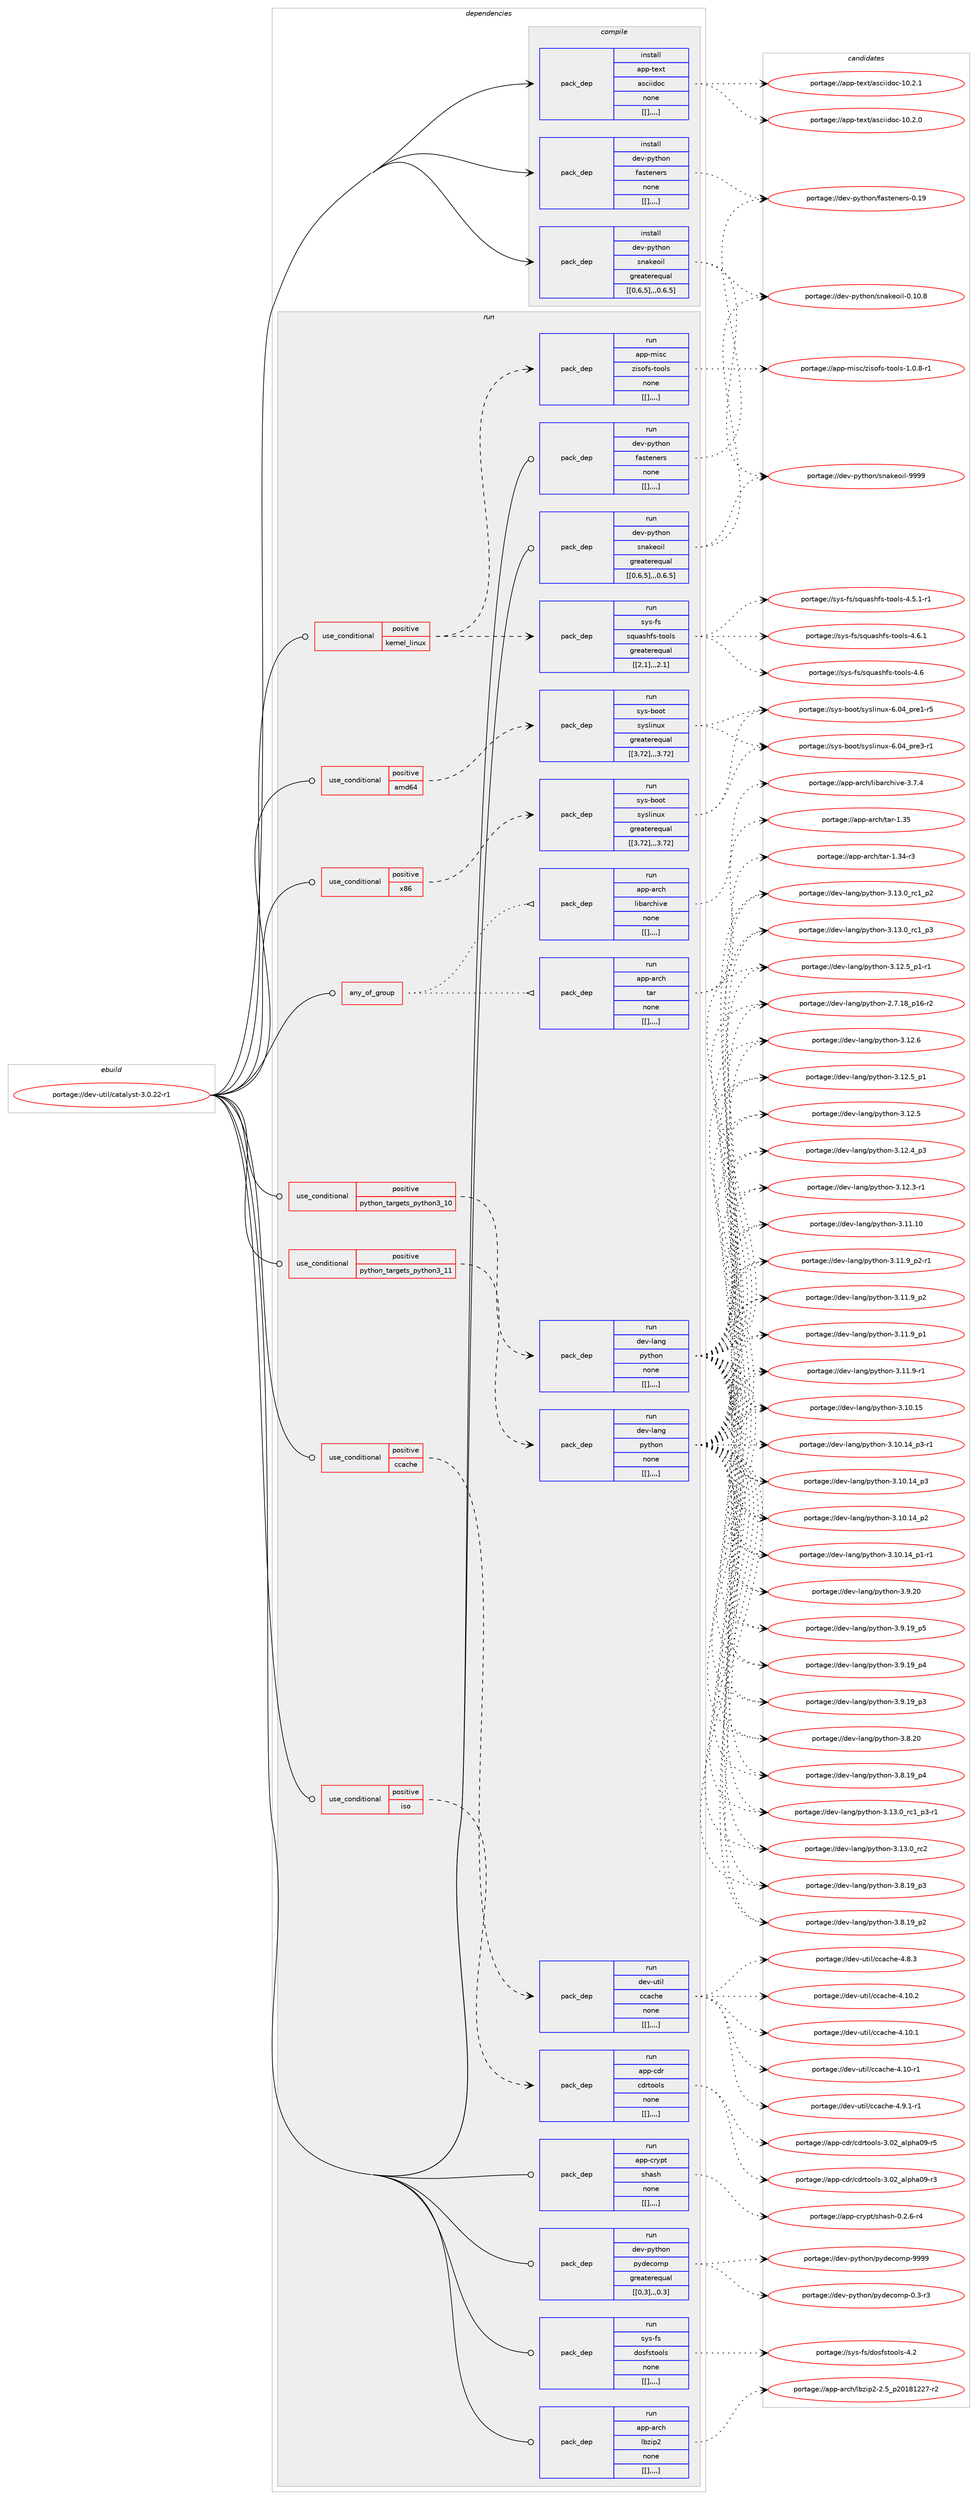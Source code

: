 digraph prolog {

# *************
# Graph options
# *************

newrank=true;
concentrate=true;
compound=true;
graph [rankdir=LR,fontname=Helvetica,fontsize=10,ranksep=1.5];#, ranksep=2.5, nodesep=0.2];
edge  [arrowhead=vee];
node  [fontname=Helvetica,fontsize=10];

# **********
# The ebuild
# **********

subgraph cluster_leftcol {
color=gray;
label=<<i>ebuild</i>>;
id [label="portage://dev-util/catalyst-3.0.22-r1", color=red, width=4, href="../dev-util/catalyst-3.0.22-r1.svg"];
}

# ****************
# The dependencies
# ****************

subgraph cluster_midcol {
color=gray;
label=<<i>dependencies</i>>;
subgraph cluster_compile {
fillcolor="#eeeeee";
style=filled;
label=<<i>compile</i>>;
subgraph pack152633 {
dependency215246 [label=<<TABLE BORDER="0" CELLBORDER="1" CELLSPACING="0" CELLPADDING="4" WIDTH="220"><TR><TD ROWSPAN="6" CELLPADDING="30">pack_dep</TD></TR><TR><TD WIDTH="110">install</TD></TR><TR><TD>app-text</TD></TR><TR><TD>asciidoc</TD></TR><TR><TD>none</TD></TR><TR><TD>[[],,,,]</TD></TR></TABLE>>, shape=none, color=blue];
}
id:e -> dependency215246:w [weight=20,style="solid",arrowhead="vee"];
subgraph pack152634 {
dependency215247 [label=<<TABLE BORDER="0" CELLBORDER="1" CELLSPACING="0" CELLPADDING="4" WIDTH="220"><TR><TD ROWSPAN="6" CELLPADDING="30">pack_dep</TD></TR><TR><TD WIDTH="110">install</TD></TR><TR><TD>dev-python</TD></TR><TR><TD>fasteners</TD></TR><TR><TD>none</TD></TR><TR><TD>[[],,,,]</TD></TR></TABLE>>, shape=none, color=blue];
}
id:e -> dependency215247:w [weight=20,style="solid",arrowhead="vee"];
subgraph pack152635 {
dependency215248 [label=<<TABLE BORDER="0" CELLBORDER="1" CELLSPACING="0" CELLPADDING="4" WIDTH="220"><TR><TD ROWSPAN="6" CELLPADDING="30">pack_dep</TD></TR><TR><TD WIDTH="110">install</TD></TR><TR><TD>dev-python</TD></TR><TR><TD>snakeoil</TD></TR><TR><TD>greaterequal</TD></TR><TR><TD>[[0,6,5],,,0.6.5]</TD></TR></TABLE>>, shape=none, color=blue];
}
id:e -> dependency215248:w [weight=20,style="solid",arrowhead="vee"];
}
subgraph cluster_compileandrun {
fillcolor="#eeeeee";
style=filled;
label=<<i>compile and run</i>>;
}
subgraph cluster_run {
fillcolor="#eeeeee";
style=filled;
label=<<i>run</i>>;
subgraph any1244 {
dependency215249 [label=<<TABLE BORDER="0" CELLBORDER="1" CELLSPACING="0" CELLPADDING="4"><TR><TD CELLPADDING="10">any_of_group</TD></TR></TABLE>>, shape=none, color=red];subgraph pack152636 {
dependency215250 [label=<<TABLE BORDER="0" CELLBORDER="1" CELLSPACING="0" CELLPADDING="4" WIDTH="220"><TR><TD ROWSPAN="6" CELLPADDING="30">pack_dep</TD></TR><TR><TD WIDTH="110">run</TD></TR><TR><TD>app-arch</TD></TR><TR><TD>tar</TD></TR><TR><TD>none</TD></TR><TR><TD>[[],,,,]</TD></TR></TABLE>>, shape=none, color=blue];
}
dependency215249:e -> dependency215250:w [weight=20,style="dotted",arrowhead="oinv"];
subgraph pack152637 {
dependency215251 [label=<<TABLE BORDER="0" CELLBORDER="1" CELLSPACING="0" CELLPADDING="4" WIDTH="220"><TR><TD ROWSPAN="6" CELLPADDING="30">pack_dep</TD></TR><TR><TD WIDTH="110">run</TD></TR><TR><TD>app-arch</TD></TR><TR><TD>libarchive</TD></TR><TR><TD>none</TD></TR><TR><TD>[[],,,,]</TD></TR></TABLE>>, shape=none, color=blue];
}
dependency215249:e -> dependency215251:w [weight=20,style="dotted",arrowhead="oinv"];
}
id:e -> dependency215249:w [weight=20,style="solid",arrowhead="odot"];
subgraph cond61219 {
dependency215252 [label=<<TABLE BORDER="0" CELLBORDER="1" CELLSPACING="0" CELLPADDING="4"><TR><TD ROWSPAN="3" CELLPADDING="10">use_conditional</TD></TR><TR><TD>positive</TD></TR><TR><TD>amd64</TD></TR></TABLE>>, shape=none, color=red];
subgraph pack152638 {
dependency215253 [label=<<TABLE BORDER="0" CELLBORDER="1" CELLSPACING="0" CELLPADDING="4" WIDTH="220"><TR><TD ROWSPAN="6" CELLPADDING="30">pack_dep</TD></TR><TR><TD WIDTH="110">run</TD></TR><TR><TD>sys-boot</TD></TR><TR><TD>syslinux</TD></TR><TR><TD>greaterequal</TD></TR><TR><TD>[[3,72],,,3.72]</TD></TR></TABLE>>, shape=none, color=blue];
}
dependency215252:e -> dependency215253:w [weight=20,style="dashed",arrowhead="vee"];
}
id:e -> dependency215252:w [weight=20,style="solid",arrowhead="odot"];
subgraph cond61220 {
dependency215254 [label=<<TABLE BORDER="0" CELLBORDER="1" CELLSPACING="0" CELLPADDING="4"><TR><TD ROWSPAN="3" CELLPADDING="10">use_conditional</TD></TR><TR><TD>positive</TD></TR><TR><TD>ccache</TD></TR></TABLE>>, shape=none, color=red];
subgraph pack152639 {
dependency215255 [label=<<TABLE BORDER="0" CELLBORDER="1" CELLSPACING="0" CELLPADDING="4" WIDTH="220"><TR><TD ROWSPAN="6" CELLPADDING="30">pack_dep</TD></TR><TR><TD WIDTH="110">run</TD></TR><TR><TD>dev-util</TD></TR><TR><TD>ccache</TD></TR><TR><TD>none</TD></TR><TR><TD>[[],,,,]</TD></TR></TABLE>>, shape=none, color=blue];
}
dependency215254:e -> dependency215255:w [weight=20,style="dashed",arrowhead="vee"];
}
id:e -> dependency215254:w [weight=20,style="solid",arrowhead="odot"];
subgraph cond61221 {
dependency215256 [label=<<TABLE BORDER="0" CELLBORDER="1" CELLSPACING="0" CELLPADDING="4"><TR><TD ROWSPAN="3" CELLPADDING="10">use_conditional</TD></TR><TR><TD>positive</TD></TR><TR><TD>iso</TD></TR></TABLE>>, shape=none, color=red];
subgraph pack152640 {
dependency215257 [label=<<TABLE BORDER="0" CELLBORDER="1" CELLSPACING="0" CELLPADDING="4" WIDTH="220"><TR><TD ROWSPAN="6" CELLPADDING="30">pack_dep</TD></TR><TR><TD WIDTH="110">run</TD></TR><TR><TD>app-cdr</TD></TR><TR><TD>cdrtools</TD></TR><TR><TD>none</TD></TR><TR><TD>[[],,,,]</TD></TR></TABLE>>, shape=none, color=blue];
}
dependency215256:e -> dependency215257:w [weight=20,style="dashed",arrowhead="vee"];
}
id:e -> dependency215256:w [weight=20,style="solid",arrowhead="odot"];
subgraph cond61222 {
dependency215258 [label=<<TABLE BORDER="0" CELLBORDER="1" CELLSPACING="0" CELLPADDING="4"><TR><TD ROWSPAN="3" CELLPADDING="10">use_conditional</TD></TR><TR><TD>positive</TD></TR><TR><TD>kernel_linux</TD></TR></TABLE>>, shape=none, color=red];
subgraph pack152641 {
dependency215259 [label=<<TABLE BORDER="0" CELLBORDER="1" CELLSPACING="0" CELLPADDING="4" WIDTH="220"><TR><TD ROWSPAN="6" CELLPADDING="30">pack_dep</TD></TR><TR><TD WIDTH="110">run</TD></TR><TR><TD>app-misc</TD></TR><TR><TD>zisofs-tools</TD></TR><TR><TD>none</TD></TR><TR><TD>[[],,,,]</TD></TR></TABLE>>, shape=none, color=blue];
}
dependency215258:e -> dependency215259:w [weight=20,style="dashed",arrowhead="vee"];
subgraph pack152642 {
dependency215260 [label=<<TABLE BORDER="0" CELLBORDER="1" CELLSPACING="0" CELLPADDING="4" WIDTH="220"><TR><TD ROWSPAN="6" CELLPADDING="30">pack_dep</TD></TR><TR><TD WIDTH="110">run</TD></TR><TR><TD>sys-fs</TD></TR><TR><TD>squashfs-tools</TD></TR><TR><TD>greaterequal</TD></TR><TR><TD>[[2,1],,,2.1]</TD></TR></TABLE>>, shape=none, color=blue];
}
dependency215258:e -> dependency215260:w [weight=20,style="dashed",arrowhead="vee"];
}
id:e -> dependency215258:w [weight=20,style="solid",arrowhead="odot"];
subgraph cond61223 {
dependency215261 [label=<<TABLE BORDER="0" CELLBORDER="1" CELLSPACING="0" CELLPADDING="4"><TR><TD ROWSPAN="3" CELLPADDING="10">use_conditional</TD></TR><TR><TD>positive</TD></TR><TR><TD>python_targets_python3_10</TD></TR></TABLE>>, shape=none, color=red];
subgraph pack152643 {
dependency215262 [label=<<TABLE BORDER="0" CELLBORDER="1" CELLSPACING="0" CELLPADDING="4" WIDTH="220"><TR><TD ROWSPAN="6" CELLPADDING="30">pack_dep</TD></TR><TR><TD WIDTH="110">run</TD></TR><TR><TD>dev-lang</TD></TR><TR><TD>python</TD></TR><TR><TD>none</TD></TR><TR><TD>[[],,,,]</TD></TR></TABLE>>, shape=none, color=blue];
}
dependency215261:e -> dependency215262:w [weight=20,style="dashed",arrowhead="vee"];
}
id:e -> dependency215261:w [weight=20,style="solid",arrowhead="odot"];
subgraph cond61224 {
dependency215263 [label=<<TABLE BORDER="0" CELLBORDER="1" CELLSPACING="0" CELLPADDING="4"><TR><TD ROWSPAN="3" CELLPADDING="10">use_conditional</TD></TR><TR><TD>positive</TD></TR><TR><TD>python_targets_python3_11</TD></TR></TABLE>>, shape=none, color=red];
subgraph pack152644 {
dependency215264 [label=<<TABLE BORDER="0" CELLBORDER="1" CELLSPACING="0" CELLPADDING="4" WIDTH="220"><TR><TD ROWSPAN="6" CELLPADDING="30">pack_dep</TD></TR><TR><TD WIDTH="110">run</TD></TR><TR><TD>dev-lang</TD></TR><TR><TD>python</TD></TR><TR><TD>none</TD></TR><TR><TD>[[],,,,]</TD></TR></TABLE>>, shape=none, color=blue];
}
dependency215263:e -> dependency215264:w [weight=20,style="dashed",arrowhead="vee"];
}
id:e -> dependency215263:w [weight=20,style="solid",arrowhead="odot"];
subgraph cond61225 {
dependency215265 [label=<<TABLE BORDER="0" CELLBORDER="1" CELLSPACING="0" CELLPADDING="4"><TR><TD ROWSPAN="3" CELLPADDING="10">use_conditional</TD></TR><TR><TD>positive</TD></TR><TR><TD>x86</TD></TR></TABLE>>, shape=none, color=red];
subgraph pack152645 {
dependency215266 [label=<<TABLE BORDER="0" CELLBORDER="1" CELLSPACING="0" CELLPADDING="4" WIDTH="220"><TR><TD ROWSPAN="6" CELLPADDING="30">pack_dep</TD></TR><TR><TD WIDTH="110">run</TD></TR><TR><TD>sys-boot</TD></TR><TR><TD>syslinux</TD></TR><TR><TD>greaterequal</TD></TR><TR><TD>[[3,72],,,3.72]</TD></TR></TABLE>>, shape=none, color=blue];
}
dependency215265:e -> dependency215266:w [weight=20,style="dashed",arrowhead="vee"];
}
id:e -> dependency215265:w [weight=20,style="solid",arrowhead="odot"];
subgraph pack152646 {
dependency215267 [label=<<TABLE BORDER="0" CELLBORDER="1" CELLSPACING="0" CELLPADDING="4" WIDTH="220"><TR><TD ROWSPAN="6" CELLPADDING="30">pack_dep</TD></TR><TR><TD WIDTH="110">run</TD></TR><TR><TD>app-arch</TD></TR><TR><TD>lbzip2</TD></TR><TR><TD>none</TD></TR><TR><TD>[[],,,,]</TD></TR></TABLE>>, shape=none, color=blue];
}
id:e -> dependency215267:w [weight=20,style="solid",arrowhead="odot"];
subgraph pack152647 {
dependency215268 [label=<<TABLE BORDER="0" CELLBORDER="1" CELLSPACING="0" CELLPADDING="4" WIDTH="220"><TR><TD ROWSPAN="6" CELLPADDING="30">pack_dep</TD></TR><TR><TD WIDTH="110">run</TD></TR><TR><TD>app-crypt</TD></TR><TR><TD>shash</TD></TR><TR><TD>none</TD></TR><TR><TD>[[],,,,]</TD></TR></TABLE>>, shape=none, color=blue];
}
id:e -> dependency215268:w [weight=20,style="solid",arrowhead="odot"];
subgraph pack152648 {
dependency215269 [label=<<TABLE BORDER="0" CELLBORDER="1" CELLSPACING="0" CELLPADDING="4" WIDTH="220"><TR><TD ROWSPAN="6" CELLPADDING="30">pack_dep</TD></TR><TR><TD WIDTH="110">run</TD></TR><TR><TD>dev-python</TD></TR><TR><TD>fasteners</TD></TR><TR><TD>none</TD></TR><TR><TD>[[],,,,]</TD></TR></TABLE>>, shape=none, color=blue];
}
id:e -> dependency215269:w [weight=20,style="solid",arrowhead="odot"];
subgraph pack152649 {
dependency215270 [label=<<TABLE BORDER="0" CELLBORDER="1" CELLSPACING="0" CELLPADDING="4" WIDTH="220"><TR><TD ROWSPAN="6" CELLPADDING="30">pack_dep</TD></TR><TR><TD WIDTH="110">run</TD></TR><TR><TD>dev-python</TD></TR><TR><TD>pydecomp</TD></TR><TR><TD>greaterequal</TD></TR><TR><TD>[[0,3],,,0.3]</TD></TR></TABLE>>, shape=none, color=blue];
}
id:e -> dependency215270:w [weight=20,style="solid",arrowhead="odot"];
subgraph pack152650 {
dependency215271 [label=<<TABLE BORDER="0" CELLBORDER="1" CELLSPACING="0" CELLPADDING="4" WIDTH="220"><TR><TD ROWSPAN="6" CELLPADDING="30">pack_dep</TD></TR><TR><TD WIDTH="110">run</TD></TR><TR><TD>dev-python</TD></TR><TR><TD>snakeoil</TD></TR><TR><TD>greaterequal</TD></TR><TR><TD>[[0,6,5],,,0.6.5]</TD></TR></TABLE>>, shape=none, color=blue];
}
id:e -> dependency215271:w [weight=20,style="solid",arrowhead="odot"];
subgraph pack152651 {
dependency215272 [label=<<TABLE BORDER="0" CELLBORDER="1" CELLSPACING="0" CELLPADDING="4" WIDTH="220"><TR><TD ROWSPAN="6" CELLPADDING="30">pack_dep</TD></TR><TR><TD WIDTH="110">run</TD></TR><TR><TD>sys-fs</TD></TR><TR><TD>dosfstools</TD></TR><TR><TD>none</TD></TR><TR><TD>[[],,,,]</TD></TR></TABLE>>, shape=none, color=blue];
}
id:e -> dependency215272:w [weight=20,style="solid",arrowhead="odot"];
}
}

# **************
# The candidates
# **************

subgraph cluster_choices {
rank=same;
color=gray;
label=<<i>candidates</i>>;

subgraph choice152633 {
color=black;
nodesep=1;
choice97112112451161011201164797115991051051001119945494846504649 [label="portage://app-text/asciidoc-10.2.1", color=red, width=4,href="../app-text/asciidoc-10.2.1.svg"];
choice97112112451161011201164797115991051051001119945494846504648 [label="portage://app-text/asciidoc-10.2.0", color=red, width=4,href="../app-text/asciidoc-10.2.0.svg"];
dependency215246:e -> choice97112112451161011201164797115991051051001119945494846504649:w [style=dotted,weight="100"];
dependency215246:e -> choice97112112451161011201164797115991051051001119945494846504648:w [style=dotted,weight="100"];
}
subgraph choice152634 {
color=black;
nodesep=1;
choice1001011184511212111610411111047102971151161011101011141154548464957 [label="portage://dev-python/fasteners-0.19", color=red, width=4,href="../dev-python/fasteners-0.19.svg"];
dependency215247:e -> choice1001011184511212111610411111047102971151161011101011141154548464957:w [style=dotted,weight="100"];
}
subgraph choice152635 {
color=black;
nodesep=1;
choice1001011184511212111610411111047115110971071011111051084557575757 [label="portage://dev-python/snakeoil-9999", color=red, width=4,href="../dev-python/snakeoil-9999.svg"];
choice10010111845112121116104111110471151109710710111110510845484649484656 [label="portage://dev-python/snakeoil-0.10.8", color=red, width=4,href="../dev-python/snakeoil-0.10.8.svg"];
dependency215248:e -> choice1001011184511212111610411111047115110971071011111051084557575757:w [style=dotted,weight="100"];
dependency215248:e -> choice10010111845112121116104111110471151109710710111110510845484649484656:w [style=dotted,weight="100"];
}
subgraph choice152636 {
color=black;
nodesep=1;
choice9711211245971149910447116971144549465153 [label="portage://app-arch/tar-1.35", color=red, width=4,href="../app-arch/tar-1.35.svg"];
choice97112112459711499104471169711445494651524511451 [label="portage://app-arch/tar-1.34-r3", color=red, width=4,href="../app-arch/tar-1.34-r3.svg"];
dependency215250:e -> choice9711211245971149910447116971144549465153:w [style=dotted,weight="100"];
dependency215250:e -> choice97112112459711499104471169711445494651524511451:w [style=dotted,weight="100"];
}
subgraph choice152637 {
color=black;
nodesep=1;
choice9711211245971149910447108105989711499104105118101455146554652 [label="portage://app-arch/libarchive-3.7.4", color=red, width=4,href="../app-arch/libarchive-3.7.4.svg"];
dependency215251:e -> choice9711211245971149910447108105989711499104105118101455146554652:w [style=dotted,weight="100"];
}
subgraph choice152638 {
color=black;
nodesep=1;
choice115121115459811111111647115121115108105110117120455446485295112114101514511449 [label="portage://sys-boot/syslinux-6.04_pre3-r1", color=red, width=4,href="../sys-boot/syslinux-6.04_pre3-r1.svg"];
choice115121115459811111111647115121115108105110117120455446485295112114101494511453 [label="portage://sys-boot/syslinux-6.04_pre1-r5", color=red, width=4,href="../sys-boot/syslinux-6.04_pre1-r5.svg"];
dependency215253:e -> choice115121115459811111111647115121115108105110117120455446485295112114101514511449:w [style=dotted,weight="100"];
dependency215253:e -> choice115121115459811111111647115121115108105110117120455446485295112114101494511453:w [style=dotted,weight="100"];
}
subgraph choice152639 {
color=black;
nodesep=1;
choice10010111845117116105108479999979910410145524649484650 [label="portage://dev-util/ccache-4.10.2", color=red, width=4,href="../dev-util/ccache-4.10.2.svg"];
choice10010111845117116105108479999979910410145524649484649 [label="portage://dev-util/ccache-4.10.1", color=red, width=4,href="../dev-util/ccache-4.10.1.svg"];
choice10010111845117116105108479999979910410145524649484511449 [label="portage://dev-util/ccache-4.10-r1", color=red, width=4,href="../dev-util/ccache-4.10-r1.svg"];
choice1001011184511711610510847999997991041014552465746494511449 [label="portage://dev-util/ccache-4.9.1-r1", color=red, width=4,href="../dev-util/ccache-4.9.1-r1.svg"];
choice100101118451171161051084799999799104101455246564651 [label="portage://dev-util/ccache-4.8.3", color=red, width=4,href="../dev-util/ccache-4.8.3.svg"];
dependency215255:e -> choice10010111845117116105108479999979910410145524649484650:w [style=dotted,weight="100"];
dependency215255:e -> choice10010111845117116105108479999979910410145524649484649:w [style=dotted,weight="100"];
dependency215255:e -> choice10010111845117116105108479999979910410145524649484511449:w [style=dotted,weight="100"];
dependency215255:e -> choice1001011184511711610510847999997991041014552465746494511449:w [style=dotted,weight="100"];
dependency215255:e -> choice100101118451171161051084799999799104101455246564651:w [style=dotted,weight="100"];
}
subgraph choice152640 {
color=black;
nodesep=1;
choice9711211245991001144799100114116111111108115455146485095971081121049748574511453 [label="portage://app-cdr/cdrtools-3.02_alpha09-r5", color=red, width=4,href="../app-cdr/cdrtools-3.02_alpha09-r5.svg"];
choice9711211245991001144799100114116111111108115455146485095971081121049748574511451 [label="portage://app-cdr/cdrtools-3.02_alpha09-r3", color=red, width=4,href="../app-cdr/cdrtools-3.02_alpha09-r3.svg"];
dependency215257:e -> choice9711211245991001144799100114116111111108115455146485095971081121049748574511453:w [style=dotted,weight="100"];
dependency215257:e -> choice9711211245991001144799100114116111111108115455146485095971081121049748574511451:w [style=dotted,weight="100"];
}
subgraph choice152641 {
color=black;
nodesep=1;
choice97112112451091051159947122105115111102115451161111111081154549464846564511449 [label="portage://app-misc/zisofs-tools-1.0.8-r1", color=red, width=4,href="../app-misc/zisofs-tools-1.0.8-r1.svg"];
dependency215259:e -> choice97112112451091051159947122105115111102115451161111111081154549464846564511449:w [style=dotted,weight="100"];
}
subgraph choice152642 {
color=black;
nodesep=1;
choice11512111545102115471151131179711510410211545116111111108115455246544649 [label="portage://sys-fs/squashfs-tools-4.6.1", color=red, width=4,href="../sys-fs/squashfs-tools-4.6.1.svg"];
choice1151211154510211547115113117971151041021154511611111110811545524654 [label="portage://sys-fs/squashfs-tools-4.6", color=red, width=4,href="../sys-fs/squashfs-tools-4.6.svg"];
choice115121115451021154711511311797115104102115451161111111081154552465346494511449 [label="portage://sys-fs/squashfs-tools-4.5.1-r1", color=red, width=4,href="../sys-fs/squashfs-tools-4.5.1-r1.svg"];
dependency215260:e -> choice11512111545102115471151131179711510410211545116111111108115455246544649:w [style=dotted,weight="100"];
dependency215260:e -> choice1151211154510211547115113117971151041021154511611111110811545524654:w [style=dotted,weight="100"];
dependency215260:e -> choice115121115451021154711511311797115104102115451161111111081154552465346494511449:w [style=dotted,weight="100"];
}
subgraph choice152643 {
color=black;
nodesep=1;
choice10010111845108971101034711212111610411111045514649514648951149950 [label="portage://dev-lang/python-3.13.0_rc2", color=red, width=4,href="../dev-lang/python-3.13.0_rc2.svg"];
choice1001011184510897110103471121211161041111104551464951464895114994995112514511449 [label="portage://dev-lang/python-3.13.0_rc1_p3-r1", color=red, width=4,href="../dev-lang/python-3.13.0_rc1_p3-r1.svg"];
choice100101118451089711010347112121116104111110455146495146489511499499511251 [label="portage://dev-lang/python-3.13.0_rc1_p3", color=red, width=4,href="../dev-lang/python-3.13.0_rc1_p3.svg"];
choice100101118451089711010347112121116104111110455146495146489511499499511250 [label="portage://dev-lang/python-3.13.0_rc1_p2", color=red, width=4,href="../dev-lang/python-3.13.0_rc1_p2.svg"];
choice10010111845108971101034711212111610411111045514649504654 [label="portage://dev-lang/python-3.12.6", color=red, width=4,href="../dev-lang/python-3.12.6.svg"];
choice1001011184510897110103471121211161041111104551464950465395112494511449 [label="portage://dev-lang/python-3.12.5_p1-r1", color=red, width=4,href="../dev-lang/python-3.12.5_p1-r1.svg"];
choice100101118451089711010347112121116104111110455146495046539511249 [label="portage://dev-lang/python-3.12.5_p1", color=red, width=4,href="../dev-lang/python-3.12.5_p1.svg"];
choice10010111845108971101034711212111610411111045514649504653 [label="portage://dev-lang/python-3.12.5", color=red, width=4,href="../dev-lang/python-3.12.5.svg"];
choice100101118451089711010347112121116104111110455146495046529511251 [label="portage://dev-lang/python-3.12.4_p3", color=red, width=4,href="../dev-lang/python-3.12.4_p3.svg"];
choice100101118451089711010347112121116104111110455146495046514511449 [label="portage://dev-lang/python-3.12.3-r1", color=red, width=4,href="../dev-lang/python-3.12.3-r1.svg"];
choice1001011184510897110103471121211161041111104551464949464948 [label="portage://dev-lang/python-3.11.10", color=red, width=4,href="../dev-lang/python-3.11.10.svg"];
choice1001011184510897110103471121211161041111104551464949465795112504511449 [label="portage://dev-lang/python-3.11.9_p2-r1", color=red, width=4,href="../dev-lang/python-3.11.9_p2-r1.svg"];
choice100101118451089711010347112121116104111110455146494946579511250 [label="portage://dev-lang/python-3.11.9_p2", color=red, width=4,href="../dev-lang/python-3.11.9_p2.svg"];
choice100101118451089711010347112121116104111110455146494946579511249 [label="portage://dev-lang/python-3.11.9_p1", color=red, width=4,href="../dev-lang/python-3.11.9_p1.svg"];
choice100101118451089711010347112121116104111110455146494946574511449 [label="portage://dev-lang/python-3.11.9-r1", color=red, width=4,href="../dev-lang/python-3.11.9-r1.svg"];
choice1001011184510897110103471121211161041111104551464948464953 [label="portage://dev-lang/python-3.10.15", color=red, width=4,href="../dev-lang/python-3.10.15.svg"];
choice100101118451089711010347112121116104111110455146494846495295112514511449 [label="portage://dev-lang/python-3.10.14_p3-r1", color=red, width=4,href="../dev-lang/python-3.10.14_p3-r1.svg"];
choice10010111845108971101034711212111610411111045514649484649529511251 [label="portage://dev-lang/python-3.10.14_p3", color=red, width=4,href="../dev-lang/python-3.10.14_p3.svg"];
choice10010111845108971101034711212111610411111045514649484649529511250 [label="portage://dev-lang/python-3.10.14_p2", color=red, width=4,href="../dev-lang/python-3.10.14_p2.svg"];
choice100101118451089711010347112121116104111110455146494846495295112494511449 [label="portage://dev-lang/python-3.10.14_p1-r1", color=red, width=4,href="../dev-lang/python-3.10.14_p1-r1.svg"];
choice10010111845108971101034711212111610411111045514657465048 [label="portage://dev-lang/python-3.9.20", color=red, width=4,href="../dev-lang/python-3.9.20.svg"];
choice100101118451089711010347112121116104111110455146574649579511253 [label="portage://dev-lang/python-3.9.19_p5", color=red, width=4,href="../dev-lang/python-3.9.19_p5.svg"];
choice100101118451089711010347112121116104111110455146574649579511252 [label="portage://dev-lang/python-3.9.19_p4", color=red, width=4,href="../dev-lang/python-3.9.19_p4.svg"];
choice100101118451089711010347112121116104111110455146574649579511251 [label="portage://dev-lang/python-3.9.19_p3", color=red, width=4,href="../dev-lang/python-3.9.19_p3.svg"];
choice10010111845108971101034711212111610411111045514656465048 [label="portage://dev-lang/python-3.8.20", color=red, width=4,href="../dev-lang/python-3.8.20.svg"];
choice100101118451089711010347112121116104111110455146564649579511252 [label="portage://dev-lang/python-3.8.19_p4", color=red, width=4,href="../dev-lang/python-3.8.19_p4.svg"];
choice100101118451089711010347112121116104111110455146564649579511251 [label="portage://dev-lang/python-3.8.19_p3", color=red, width=4,href="../dev-lang/python-3.8.19_p3.svg"];
choice100101118451089711010347112121116104111110455146564649579511250 [label="portage://dev-lang/python-3.8.19_p2", color=red, width=4,href="../dev-lang/python-3.8.19_p2.svg"];
choice100101118451089711010347112121116104111110455046554649569511249544511450 [label="portage://dev-lang/python-2.7.18_p16-r2", color=red, width=4,href="../dev-lang/python-2.7.18_p16-r2.svg"];
dependency215262:e -> choice10010111845108971101034711212111610411111045514649514648951149950:w [style=dotted,weight="100"];
dependency215262:e -> choice1001011184510897110103471121211161041111104551464951464895114994995112514511449:w [style=dotted,weight="100"];
dependency215262:e -> choice100101118451089711010347112121116104111110455146495146489511499499511251:w [style=dotted,weight="100"];
dependency215262:e -> choice100101118451089711010347112121116104111110455146495146489511499499511250:w [style=dotted,weight="100"];
dependency215262:e -> choice10010111845108971101034711212111610411111045514649504654:w [style=dotted,weight="100"];
dependency215262:e -> choice1001011184510897110103471121211161041111104551464950465395112494511449:w [style=dotted,weight="100"];
dependency215262:e -> choice100101118451089711010347112121116104111110455146495046539511249:w [style=dotted,weight="100"];
dependency215262:e -> choice10010111845108971101034711212111610411111045514649504653:w [style=dotted,weight="100"];
dependency215262:e -> choice100101118451089711010347112121116104111110455146495046529511251:w [style=dotted,weight="100"];
dependency215262:e -> choice100101118451089711010347112121116104111110455146495046514511449:w [style=dotted,weight="100"];
dependency215262:e -> choice1001011184510897110103471121211161041111104551464949464948:w [style=dotted,weight="100"];
dependency215262:e -> choice1001011184510897110103471121211161041111104551464949465795112504511449:w [style=dotted,weight="100"];
dependency215262:e -> choice100101118451089711010347112121116104111110455146494946579511250:w [style=dotted,weight="100"];
dependency215262:e -> choice100101118451089711010347112121116104111110455146494946579511249:w [style=dotted,weight="100"];
dependency215262:e -> choice100101118451089711010347112121116104111110455146494946574511449:w [style=dotted,weight="100"];
dependency215262:e -> choice1001011184510897110103471121211161041111104551464948464953:w [style=dotted,weight="100"];
dependency215262:e -> choice100101118451089711010347112121116104111110455146494846495295112514511449:w [style=dotted,weight="100"];
dependency215262:e -> choice10010111845108971101034711212111610411111045514649484649529511251:w [style=dotted,weight="100"];
dependency215262:e -> choice10010111845108971101034711212111610411111045514649484649529511250:w [style=dotted,weight="100"];
dependency215262:e -> choice100101118451089711010347112121116104111110455146494846495295112494511449:w [style=dotted,weight="100"];
dependency215262:e -> choice10010111845108971101034711212111610411111045514657465048:w [style=dotted,weight="100"];
dependency215262:e -> choice100101118451089711010347112121116104111110455146574649579511253:w [style=dotted,weight="100"];
dependency215262:e -> choice100101118451089711010347112121116104111110455146574649579511252:w [style=dotted,weight="100"];
dependency215262:e -> choice100101118451089711010347112121116104111110455146574649579511251:w [style=dotted,weight="100"];
dependency215262:e -> choice10010111845108971101034711212111610411111045514656465048:w [style=dotted,weight="100"];
dependency215262:e -> choice100101118451089711010347112121116104111110455146564649579511252:w [style=dotted,weight="100"];
dependency215262:e -> choice100101118451089711010347112121116104111110455146564649579511251:w [style=dotted,weight="100"];
dependency215262:e -> choice100101118451089711010347112121116104111110455146564649579511250:w [style=dotted,weight="100"];
dependency215262:e -> choice100101118451089711010347112121116104111110455046554649569511249544511450:w [style=dotted,weight="100"];
}
subgraph choice152644 {
color=black;
nodesep=1;
choice10010111845108971101034711212111610411111045514649514648951149950 [label="portage://dev-lang/python-3.13.0_rc2", color=red, width=4,href="../dev-lang/python-3.13.0_rc2.svg"];
choice1001011184510897110103471121211161041111104551464951464895114994995112514511449 [label="portage://dev-lang/python-3.13.0_rc1_p3-r1", color=red, width=4,href="../dev-lang/python-3.13.0_rc1_p3-r1.svg"];
choice100101118451089711010347112121116104111110455146495146489511499499511251 [label="portage://dev-lang/python-3.13.0_rc1_p3", color=red, width=4,href="../dev-lang/python-3.13.0_rc1_p3.svg"];
choice100101118451089711010347112121116104111110455146495146489511499499511250 [label="portage://dev-lang/python-3.13.0_rc1_p2", color=red, width=4,href="../dev-lang/python-3.13.0_rc1_p2.svg"];
choice10010111845108971101034711212111610411111045514649504654 [label="portage://dev-lang/python-3.12.6", color=red, width=4,href="../dev-lang/python-3.12.6.svg"];
choice1001011184510897110103471121211161041111104551464950465395112494511449 [label="portage://dev-lang/python-3.12.5_p1-r1", color=red, width=4,href="../dev-lang/python-3.12.5_p1-r1.svg"];
choice100101118451089711010347112121116104111110455146495046539511249 [label="portage://dev-lang/python-3.12.5_p1", color=red, width=4,href="../dev-lang/python-3.12.5_p1.svg"];
choice10010111845108971101034711212111610411111045514649504653 [label="portage://dev-lang/python-3.12.5", color=red, width=4,href="../dev-lang/python-3.12.5.svg"];
choice100101118451089711010347112121116104111110455146495046529511251 [label="portage://dev-lang/python-3.12.4_p3", color=red, width=4,href="../dev-lang/python-3.12.4_p3.svg"];
choice100101118451089711010347112121116104111110455146495046514511449 [label="portage://dev-lang/python-3.12.3-r1", color=red, width=4,href="../dev-lang/python-3.12.3-r1.svg"];
choice1001011184510897110103471121211161041111104551464949464948 [label="portage://dev-lang/python-3.11.10", color=red, width=4,href="../dev-lang/python-3.11.10.svg"];
choice1001011184510897110103471121211161041111104551464949465795112504511449 [label="portage://dev-lang/python-3.11.9_p2-r1", color=red, width=4,href="../dev-lang/python-3.11.9_p2-r1.svg"];
choice100101118451089711010347112121116104111110455146494946579511250 [label="portage://dev-lang/python-3.11.9_p2", color=red, width=4,href="../dev-lang/python-3.11.9_p2.svg"];
choice100101118451089711010347112121116104111110455146494946579511249 [label="portage://dev-lang/python-3.11.9_p1", color=red, width=4,href="../dev-lang/python-3.11.9_p1.svg"];
choice100101118451089711010347112121116104111110455146494946574511449 [label="portage://dev-lang/python-3.11.9-r1", color=red, width=4,href="../dev-lang/python-3.11.9-r1.svg"];
choice1001011184510897110103471121211161041111104551464948464953 [label="portage://dev-lang/python-3.10.15", color=red, width=4,href="../dev-lang/python-3.10.15.svg"];
choice100101118451089711010347112121116104111110455146494846495295112514511449 [label="portage://dev-lang/python-3.10.14_p3-r1", color=red, width=4,href="../dev-lang/python-3.10.14_p3-r1.svg"];
choice10010111845108971101034711212111610411111045514649484649529511251 [label="portage://dev-lang/python-3.10.14_p3", color=red, width=4,href="../dev-lang/python-3.10.14_p3.svg"];
choice10010111845108971101034711212111610411111045514649484649529511250 [label="portage://dev-lang/python-3.10.14_p2", color=red, width=4,href="../dev-lang/python-3.10.14_p2.svg"];
choice100101118451089711010347112121116104111110455146494846495295112494511449 [label="portage://dev-lang/python-3.10.14_p1-r1", color=red, width=4,href="../dev-lang/python-3.10.14_p1-r1.svg"];
choice10010111845108971101034711212111610411111045514657465048 [label="portage://dev-lang/python-3.9.20", color=red, width=4,href="../dev-lang/python-3.9.20.svg"];
choice100101118451089711010347112121116104111110455146574649579511253 [label="portage://dev-lang/python-3.9.19_p5", color=red, width=4,href="../dev-lang/python-3.9.19_p5.svg"];
choice100101118451089711010347112121116104111110455146574649579511252 [label="portage://dev-lang/python-3.9.19_p4", color=red, width=4,href="../dev-lang/python-3.9.19_p4.svg"];
choice100101118451089711010347112121116104111110455146574649579511251 [label="portage://dev-lang/python-3.9.19_p3", color=red, width=4,href="../dev-lang/python-3.9.19_p3.svg"];
choice10010111845108971101034711212111610411111045514656465048 [label="portage://dev-lang/python-3.8.20", color=red, width=4,href="../dev-lang/python-3.8.20.svg"];
choice100101118451089711010347112121116104111110455146564649579511252 [label="portage://dev-lang/python-3.8.19_p4", color=red, width=4,href="../dev-lang/python-3.8.19_p4.svg"];
choice100101118451089711010347112121116104111110455146564649579511251 [label="portage://dev-lang/python-3.8.19_p3", color=red, width=4,href="../dev-lang/python-3.8.19_p3.svg"];
choice100101118451089711010347112121116104111110455146564649579511250 [label="portage://dev-lang/python-3.8.19_p2", color=red, width=4,href="../dev-lang/python-3.8.19_p2.svg"];
choice100101118451089711010347112121116104111110455046554649569511249544511450 [label="portage://dev-lang/python-2.7.18_p16-r2", color=red, width=4,href="../dev-lang/python-2.7.18_p16-r2.svg"];
dependency215264:e -> choice10010111845108971101034711212111610411111045514649514648951149950:w [style=dotted,weight="100"];
dependency215264:e -> choice1001011184510897110103471121211161041111104551464951464895114994995112514511449:w [style=dotted,weight="100"];
dependency215264:e -> choice100101118451089711010347112121116104111110455146495146489511499499511251:w [style=dotted,weight="100"];
dependency215264:e -> choice100101118451089711010347112121116104111110455146495146489511499499511250:w [style=dotted,weight="100"];
dependency215264:e -> choice10010111845108971101034711212111610411111045514649504654:w [style=dotted,weight="100"];
dependency215264:e -> choice1001011184510897110103471121211161041111104551464950465395112494511449:w [style=dotted,weight="100"];
dependency215264:e -> choice100101118451089711010347112121116104111110455146495046539511249:w [style=dotted,weight="100"];
dependency215264:e -> choice10010111845108971101034711212111610411111045514649504653:w [style=dotted,weight="100"];
dependency215264:e -> choice100101118451089711010347112121116104111110455146495046529511251:w [style=dotted,weight="100"];
dependency215264:e -> choice100101118451089711010347112121116104111110455146495046514511449:w [style=dotted,weight="100"];
dependency215264:e -> choice1001011184510897110103471121211161041111104551464949464948:w [style=dotted,weight="100"];
dependency215264:e -> choice1001011184510897110103471121211161041111104551464949465795112504511449:w [style=dotted,weight="100"];
dependency215264:e -> choice100101118451089711010347112121116104111110455146494946579511250:w [style=dotted,weight="100"];
dependency215264:e -> choice100101118451089711010347112121116104111110455146494946579511249:w [style=dotted,weight="100"];
dependency215264:e -> choice100101118451089711010347112121116104111110455146494946574511449:w [style=dotted,weight="100"];
dependency215264:e -> choice1001011184510897110103471121211161041111104551464948464953:w [style=dotted,weight="100"];
dependency215264:e -> choice100101118451089711010347112121116104111110455146494846495295112514511449:w [style=dotted,weight="100"];
dependency215264:e -> choice10010111845108971101034711212111610411111045514649484649529511251:w [style=dotted,weight="100"];
dependency215264:e -> choice10010111845108971101034711212111610411111045514649484649529511250:w [style=dotted,weight="100"];
dependency215264:e -> choice100101118451089711010347112121116104111110455146494846495295112494511449:w [style=dotted,weight="100"];
dependency215264:e -> choice10010111845108971101034711212111610411111045514657465048:w [style=dotted,weight="100"];
dependency215264:e -> choice100101118451089711010347112121116104111110455146574649579511253:w [style=dotted,weight="100"];
dependency215264:e -> choice100101118451089711010347112121116104111110455146574649579511252:w [style=dotted,weight="100"];
dependency215264:e -> choice100101118451089711010347112121116104111110455146574649579511251:w [style=dotted,weight="100"];
dependency215264:e -> choice10010111845108971101034711212111610411111045514656465048:w [style=dotted,weight="100"];
dependency215264:e -> choice100101118451089711010347112121116104111110455146564649579511252:w [style=dotted,weight="100"];
dependency215264:e -> choice100101118451089711010347112121116104111110455146564649579511251:w [style=dotted,weight="100"];
dependency215264:e -> choice100101118451089711010347112121116104111110455146564649579511250:w [style=dotted,weight="100"];
dependency215264:e -> choice100101118451089711010347112121116104111110455046554649569511249544511450:w [style=dotted,weight="100"];
}
subgraph choice152645 {
color=black;
nodesep=1;
choice115121115459811111111647115121115108105110117120455446485295112114101514511449 [label="portage://sys-boot/syslinux-6.04_pre3-r1", color=red, width=4,href="../sys-boot/syslinux-6.04_pre3-r1.svg"];
choice115121115459811111111647115121115108105110117120455446485295112114101494511453 [label="portage://sys-boot/syslinux-6.04_pre1-r5", color=red, width=4,href="../sys-boot/syslinux-6.04_pre1-r5.svg"];
dependency215266:e -> choice115121115459811111111647115121115108105110117120455446485295112114101514511449:w [style=dotted,weight="100"];
dependency215266:e -> choice115121115459811111111647115121115108105110117120455446485295112114101494511453:w [style=dotted,weight="100"];
}
subgraph choice152646 {
color=black;
nodesep=1;
choice97112112459711499104471089812210511250455046539511250484956495050554511450 [label="portage://app-arch/lbzip2-2.5_p20181227-r2", color=red, width=4,href="../app-arch/lbzip2-2.5_p20181227-r2.svg"];
dependency215267:e -> choice97112112459711499104471089812210511250455046539511250484956495050554511450:w [style=dotted,weight="100"];
}
subgraph choice152647 {
color=black;
nodesep=1;
choice97112112459911412111211647115104971151044548465046544511452 [label="portage://app-crypt/shash-0.2.6-r4", color=red, width=4,href="../app-crypt/shash-0.2.6-r4.svg"];
dependency215268:e -> choice97112112459911412111211647115104971151044548465046544511452:w [style=dotted,weight="100"];
}
subgraph choice152648 {
color=black;
nodesep=1;
choice1001011184511212111610411111047102971151161011101011141154548464957 [label="portage://dev-python/fasteners-0.19", color=red, width=4,href="../dev-python/fasteners-0.19.svg"];
dependency215269:e -> choice1001011184511212111610411111047102971151161011101011141154548464957:w [style=dotted,weight="100"];
}
subgraph choice152649 {
color=black;
nodesep=1;
choice1001011184511212111610411111047112121100101991111091124557575757 [label="portage://dev-python/pydecomp-9999", color=red, width=4,href="../dev-python/pydecomp-9999.svg"];
choice100101118451121211161041111104711212110010199111109112454846514511451 [label="portage://dev-python/pydecomp-0.3-r3", color=red, width=4,href="../dev-python/pydecomp-0.3-r3.svg"];
dependency215270:e -> choice1001011184511212111610411111047112121100101991111091124557575757:w [style=dotted,weight="100"];
dependency215270:e -> choice100101118451121211161041111104711212110010199111109112454846514511451:w [style=dotted,weight="100"];
}
subgraph choice152650 {
color=black;
nodesep=1;
choice1001011184511212111610411111047115110971071011111051084557575757 [label="portage://dev-python/snakeoil-9999", color=red, width=4,href="../dev-python/snakeoil-9999.svg"];
choice10010111845112121116104111110471151109710710111110510845484649484656 [label="portage://dev-python/snakeoil-0.10.8", color=red, width=4,href="../dev-python/snakeoil-0.10.8.svg"];
dependency215271:e -> choice1001011184511212111610411111047115110971071011111051084557575757:w [style=dotted,weight="100"];
dependency215271:e -> choice10010111845112121116104111110471151109710710111110510845484649484656:w [style=dotted,weight="100"];
}
subgraph choice152651 {
color=black;
nodesep=1;
choice115121115451021154710011111510211511611111110811545524650 [label="portage://sys-fs/dosfstools-4.2", color=red, width=4,href="../sys-fs/dosfstools-4.2.svg"];
dependency215272:e -> choice115121115451021154710011111510211511611111110811545524650:w [style=dotted,weight="100"];
}
}

}
